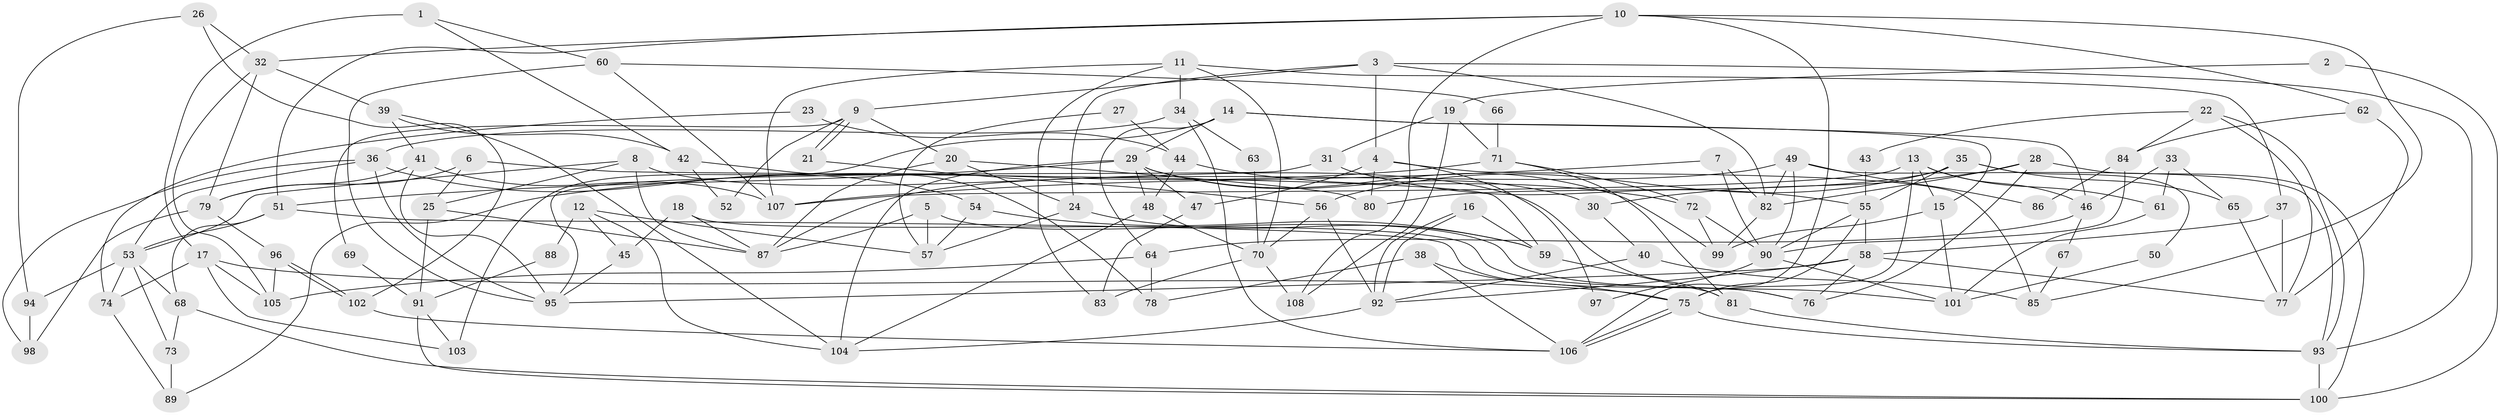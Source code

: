 // coarse degree distribution, {5: 0.1590909090909091, 2: 0.045454545454545456, 7: 0.06818181818181818, 6: 0.20454545454545456, 4: 0.20454545454545456, 9: 0.06818181818181818, 10: 0.045454545454545456, 8: 0.09090909090909091, 3: 0.09090909090909091, 11: 0.022727272727272728}
// Generated by graph-tools (version 1.1) at 2025/37/03/04/25 23:37:09]
// undirected, 108 vertices, 216 edges
graph export_dot {
  node [color=gray90,style=filled];
  1;
  2;
  3;
  4;
  5;
  6;
  7;
  8;
  9;
  10;
  11;
  12;
  13;
  14;
  15;
  16;
  17;
  18;
  19;
  20;
  21;
  22;
  23;
  24;
  25;
  26;
  27;
  28;
  29;
  30;
  31;
  32;
  33;
  34;
  35;
  36;
  37;
  38;
  39;
  40;
  41;
  42;
  43;
  44;
  45;
  46;
  47;
  48;
  49;
  50;
  51;
  52;
  53;
  54;
  55;
  56;
  57;
  58;
  59;
  60;
  61;
  62;
  63;
  64;
  65;
  66;
  67;
  68;
  69;
  70;
  71;
  72;
  73;
  74;
  75;
  76;
  77;
  78;
  79;
  80;
  81;
  82;
  83;
  84;
  85;
  86;
  87;
  88;
  89;
  90;
  91;
  92;
  93;
  94;
  95;
  96;
  97;
  98;
  99;
  100;
  101;
  102;
  103;
  104;
  105;
  106;
  107;
  108;
  1 -- 42;
  1 -- 17;
  1 -- 60;
  2 -- 19;
  2 -- 100;
  3 -- 82;
  3 -- 93;
  3 -- 4;
  3 -- 9;
  3 -- 24;
  4 -- 80;
  4 -- 47;
  4 -- 85;
  4 -- 97;
  5 -- 87;
  5 -- 57;
  5 -- 101;
  6 -- 25;
  6 -- 79;
  6 -- 59;
  7 -- 107;
  7 -- 90;
  7 -- 82;
  8 -- 53;
  8 -- 87;
  8 -- 25;
  8 -- 81;
  9 -- 21;
  9 -- 21;
  9 -- 20;
  9 -- 52;
  9 -- 69;
  10 -- 106;
  10 -- 62;
  10 -- 32;
  10 -- 51;
  10 -- 85;
  10 -- 108;
  11 -- 34;
  11 -- 70;
  11 -- 37;
  11 -- 83;
  11 -- 107;
  12 -- 104;
  12 -- 45;
  12 -- 57;
  12 -- 88;
  13 -- 75;
  13 -- 46;
  13 -- 15;
  13 -- 61;
  13 -- 107;
  14 -- 15;
  14 -- 29;
  14 -- 46;
  14 -- 64;
  14 -- 103;
  15 -- 101;
  15 -- 99;
  16 -- 92;
  16 -- 92;
  16 -- 59;
  17 -- 103;
  17 -- 75;
  17 -- 74;
  17 -- 105;
  18 -- 76;
  18 -- 87;
  18 -- 45;
  19 -- 108;
  19 -- 31;
  19 -- 71;
  20 -- 24;
  20 -- 80;
  20 -- 87;
  21 -- 56;
  22 -- 77;
  22 -- 93;
  22 -- 43;
  22 -- 84;
  23 -- 44;
  23 -- 74;
  24 -- 59;
  24 -- 57;
  25 -- 87;
  25 -- 91;
  26 -- 94;
  26 -- 32;
  26 -- 102;
  27 -- 44;
  27 -- 57;
  28 -- 76;
  28 -- 82;
  28 -- 30;
  28 -- 100;
  29 -- 51;
  29 -- 30;
  29 -- 47;
  29 -- 48;
  29 -- 99;
  29 -- 104;
  30 -- 40;
  31 -- 55;
  31 -- 95;
  32 -- 39;
  32 -- 79;
  32 -- 105;
  33 -- 46;
  33 -- 65;
  33 -- 61;
  34 -- 106;
  34 -- 36;
  34 -- 63;
  35 -- 55;
  35 -- 56;
  35 -- 50;
  35 -- 65;
  35 -- 80;
  36 -- 54;
  36 -- 95;
  36 -- 53;
  36 -- 98;
  37 -- 58;
  37 -- 77;
  38 -- 106;
  38 -- 75;
  38 -- 78;
  39 -- 41;
  39 -- 104;
  39 -- 42;
  40 -- 92;
  40 -- 85;
  41 -- 107;
  41 -- 79;
  41 -- 95;
  42 -- 78;
  42 -- 52;
  43 -- 55;
  44 -- 48;
  44 -- 72;
  45 -- 95;
  46 -- 64;
  46 -- 67;
  47 -- 83;
  48 -- 104;
  48 -- 70;
  49 -- 82;
  49 -- 93;
  49 -- 86;
  49 -- 87;
  49 -- 90;
  50 -- 101;
  51 -- 53;
  51 -- 68;
  51 -- 76;
  53 -- 73;
  53 -- 68;
  53 -- 74;
  53 -- 94;
  54 -- 59;
  54 -- 57;
  55 -- 75;
  55 -- 90;
  55 -- 58;
  56 -- 70;
  56 -- 92;
  58 -- 95;
  58 -- 76;
  58 -- 77;
  58 -- 92;
  59 -- 81;
  60 -- 107;
  60 -- 66;
  60 -- 95;
  61 -- 101;
  62 -- 84;
  62 -- 77;
  63 -- 70;
  64 -- 105;
  64 -- 78;
  65 -- 77;
  66 -- 71;
  67 -- 85;
  68 -- 73;
  68 -- 100;
  69 -- 91;
  70 -- 83;
  70 -- 108;
  71 -- 72;
  71 -- 81;
  71 -- 89;
  72 -- 99;
  72 -- 90;
  73 -- 89;
  74 -- 89;
  75 -- 93;
  75 -- 106;
  75 -- 106;
  79 -- 96;
  79 -- 98;
  81 -- 93;
  82 -- 99;
  84 -- 90;
  84 -- 86;
  88 -- 91;
  90 -- 101;
  90 -- 97;
  91 -- 100;
  91 -- 103;
  92 -- 104;
  93 -- 100;
  94 -- 98;
  96 -- 105;
  96 -- 102;
  96 -- 102;
  102 -- 106;
}
